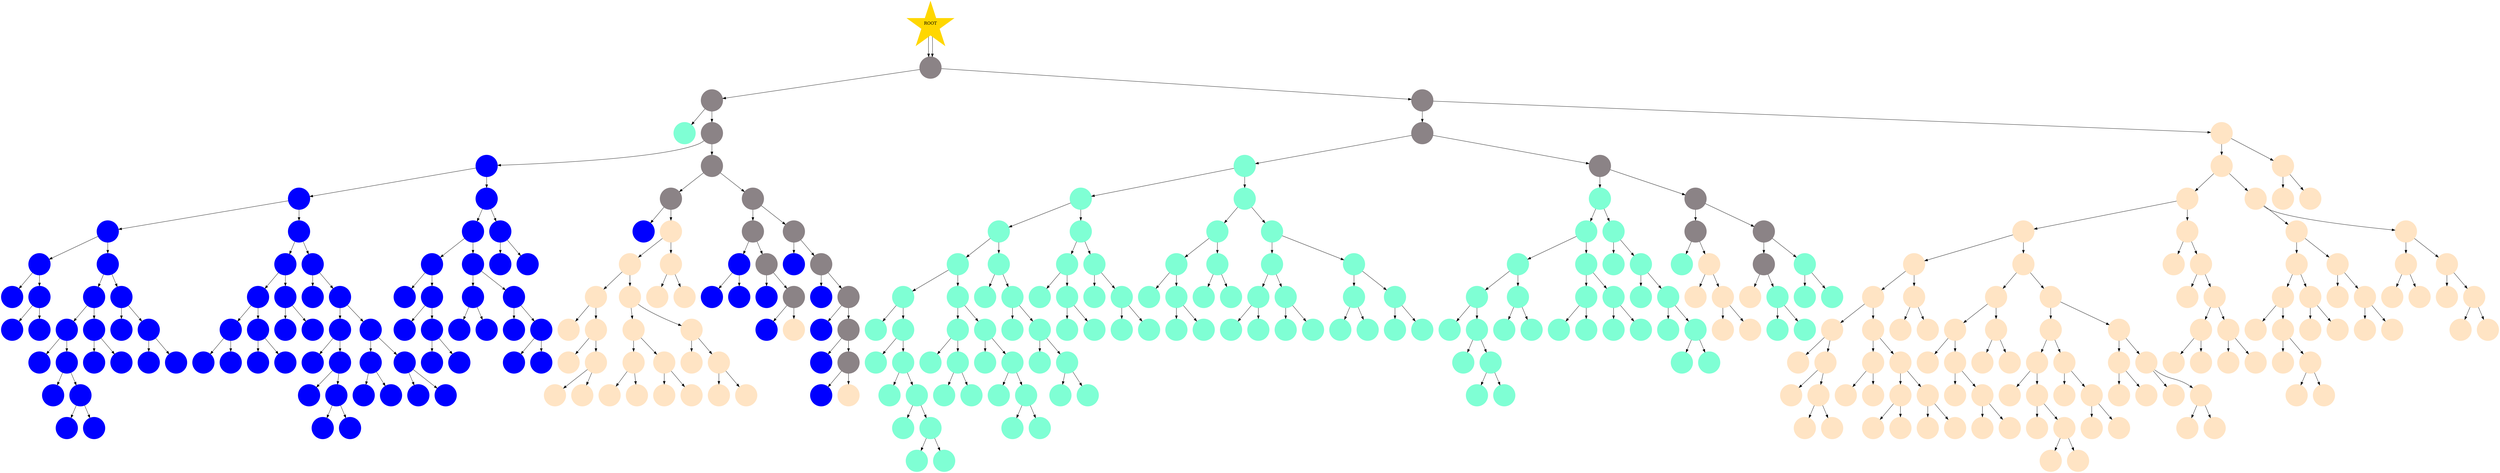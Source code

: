 digraph TreeStructure {

idO7OMZEN8VRBL[shape=point; height=1; width=1;style=filled;color=lavenderblush4;label=<<BR/>lavenderblush4<BR/>>]
ROOTNODE[shape=star;style=filled;color=gold;label=<ROOT>]
ROOTNODE->idO7OMZEN8VRBL
idO7OMZEN8VRBL[shape=point; height=1; width=1;style=filled;color=lavenderblush4;label=<<BR/>lavenderblush4<BR/>>]
ROOTNODE[shape=star;style=filled;color=gold;label=<ROOT>]
ROOTNODE->idO7OMZEN8VRBL
idOUAVME1GF3SV[shape=point; height=1; width=1;style=filled;color=lavenderblush4]
idO7OMZEN8VRBL->idOUAVME1GF3SV
idVHM201339E1F[shape=point; height=1; width=1;style=filled;color=lavenderblush4]
idO7OMZEN8VRBL->idVHM201339E1F
idNMMETEKQ4UU3[shape=point; height=1; width=1;style=filled;color=aquamarine]
idOUAVME1GF3SV->idNMMETEKQ4UU3
id201PONCIGYZA[shape=point; height=1; width=1;style=filled;color=lavenderblush4]
idOUAVME1GF3SV->id201PONCIGYZA
idN3LPL7651LQ7[shape=point; height=1; width=1;style=filled;color=lavenderblush4]
idVHM201339E1F->idN3LPL7651LQ7
idB3MRRQWERWWU[shape=point; height=1; width=1;style=filled;color=bisque]
idVHM201339E1F->idB3MRRQWERWWU
idH0M16YICZFBS[shape=point; height=1; width=1;style=filled;color=blue]
id201PONCIGYZA->idH0M16YICZFBS
idP4DISANMB790[shape=point; height=1; width=1;style=filled;color=lavenderblush4]
id201PONCIGYZA->idP4DISANMB790
idE6WR4B93X08S[shape=point; height=1; width=1;style=filled;color=aquamarine]
idN3LPL7651LQ7->idE6WR4B93X08S
idZ9HA4AO8TB2B[shape=point; height=1; width=1;style=filled;color=lavenderblush4]
idN3LPL7651LQ7->idZ9HA4AO8TB2B
id4LR4FDEDP7QF[shape=point; height=1; width=1;style=filled;color=bisque]
idB3MRRQWERWWU->id4LR4FDEDP7QF
idMADOBW7D1PYN[shape=point; height=1; width=1;style=filled;color=bisque]
idB3MRRQWERWWU->idMADOBW7D1PYN
idAYVUGS2C05Q5[shape=point; height=1; width=1;style=filled;color=blue]
idH0M16YICZFBS->idAYVUGS2C05Q5
idG07KCER2FTH0[shape=point; height=1; width=1;style=filled;color=blue]
idH0M16YICZFBS->idG07KCER2FTH0
id39XBWMYSWW88[shape=point; height=1; width=1;style=filled;color=lavenderblush4]
idP4DISANMB790->id39XBWMYSWW88
idOXVGNSHWGJP6[shape=point; height=1; width=1;style=filled;color=lavenderblush4]
idP4DISANMB790->idOXVGNSHWGJP6
idR7UJHZ83O2H5[shape=point; height=1; width=1;style=filled;color=aquamarine]
idE6WR4B93X08S->idR7UJHZ83O2H5
id5KEYX5NDDDI3[shape=point; height=1; width=1;style=filled;color=aquamarine]
idE6WR4B93X08S->id5KEYX5NDDDI3
id1ZRIYDOKGZIU[shape=point; height=1; width=1;style=filled;color=aquamarine]
idZ9HA4AO8TB2B->id1ZRIYDOKGZIU
id49HSL15SS2IJ[shape=point; height=1; width=1;style=filled;color=lavenderblush4]
idZ9HA4AO8TB2B->id49HSL15SS2IJ
idZUFFWQVP1ESA[shape=point; height=1; width=1;style=filled;color=bisque]
id4LR4FDEDP7QF->idZUFFWQVP1ESA
id0G0ZNBCOC5XX[shape=point; height=1; width=1;style=filled;color=bisque]
id4LR4FDEDP7QF->id0G0ZNBCOC5XX
id375087TZESEC[shape=point; height=1; width=1;style=filled;color=bisque]
idMADOBW7D1PYN->id375087TZESEC
id2AWO54IVCS40[shape=point; height=1; width=1;style=filled;color=bisque]
idMADOBW7D1PYN->id2AWO54IVCS40
idUK98SSH1NMUU[shape=point; height=1; width=1;style=filled;color=blue]
idAYVUGS2C05Q5->idUK98SSH1NMUU
id2X4Y127O3C4V[shape=point; height=1; width=1;style=filled;color=blue]
idAYVUGS2C05Q5->id2X4Y127O3C4V
idB6EXX0VLOSKL[shape=point; height=1; width=1;style=filled;color=blue]
idG07KCER2FTH0->idB6EXX0VLOSKL
idGZGIH1DF4NX1[shape=point; height=1; width=1;style=filled;color=blue]
idG07KCER2FTH0->idGZGIH1DF4NX1
id1SUXBU9SOFDT[shape=point; height=1; width=1;style=filled;color=blue]
id39XBWMYSWW88->id1SUXBU9SOFDT
idRAUVN8C3I1S7[shape=point; height=1; width=1;style=filled;color=bisque]
id39XBWMYSWW88->idRAUVN8C3I1S7
idKAWVKOTAQG90[shape=point; height=1; width=1;style=filled;color=lavenderblush4]
idOXVGNSHWGJP6->idKAWVKOTAQG90
idX0BFOFYL1SKR[shape=point; height=1; width=1;style=filled;color=lavenderblush4]
idOXVGNSHWGJP6->idX0BFOFYL1SKR
idVXM48785XRJ0[shape=point; height=1; width=1;style=filled;color=aquamarine]
idR7UJHZ83O2H5->idVXM48785XRJ0
idU4GX375HF1GR[shape=point; height=1; width=1;style=filled;color=aquamarine]
idR7UJHZ83O2H5->idU4GX375HF1GR
idMNV5X246FSI2[shape=point; height=1; width=1;style=filled;color=aquamarine]
id5KEYX5NDDDI3->idMNV5X246FSI2
idWB8WCFDYL1ML[shape=point; height=1; width=1;style=filled;color=aquamarine]
id5KEYX5NDDDI3->idWB8WCFDYL1ML
id2XCJYGKNRKBH[shape=point; height=1; width=1;style=filled;color=aquamarine]
id1ZRIYDOKGZIU->id2XCJYGKNRKBH
idVNGGCAEEMDYK[shape=point; height=1; width=1;style=filled;color=aquamarine]
id1ZRIYDOKGZIU->idVNGGCAEEMDYK
id1OKWPBTGIARN[shape=point; height=1; width=1;style=filled;color=lavenderblush4]
id49HSL15SS2IJ->id1OKWPBTGIARN
idGZAWFZ01IK1C[shape=point; height=1; width=1;style=filled;color=lavenderblush4]
id49HSL15SS2IJ->idGZAWFZ01IK1C
idNO74EFD63MLR[shape=point; height=1; width=1;style=filled;color=bisque]
idZUFFWQVP1ESA->idNO74EFD63MLR
idDI5E2DPJPOZZ[shape=point; height=1; width=1;style=filled;color=bisque]
idZUFFWQVP1ESA->idDI5E2DPJPOZZ
idVD0WQ5DXIW21[shape=point; height=1; width=1;style=filled;color=bisque]
id0G0ZNBCOC5XX->idVD0WQ5DXIW21
id7FZ9KV06MCUM[shape=point; height=1; width=1;style=filled;color=bisque]
id0G0ZNBCOC5XX->id7FZ9KV06MCUM
idVWS64IZSUNH4[shape=point; height=1; width=1;style=filled;color=blue]
idUK98SSH1NMUU->idVWS64IZSUNH4
idDBJFNMS6MVBD[shape=point; height=1; width=1;style=filled;color=blue]
idUK98SSH1NMUU->idDBJFNMS6MVBD
idS74DIMHNZCOO[shape=point; height=1; width=1;style=filled;color=blue]
id2X4Y127O3C4V->idS74DIMHNZCOO
idM9N29BQAETLX[shape=point; height=1; width=1;style=filled;color=blue]
id2X4Y127O3C4V->idM9N29BQAETLX
idNU39U6Q3CKJF[shape=point; height=1; width=1;style=filled;color=blue]
idB6EXX0VLOSKL->idNU39U6Q3CKJF
idA6DLMMUWLAXD[shape=point; height=1; width=1;style=filled;color=blue]
idB6EXX0VLOSKL->idA6DLMMUWLAXD
idBGJ46JK2NZHW[shape=point; height=1; width=1;style=filled;color=blue]
idGZGIH1DF4NX1->idBGJ46JK2NZHW
id0NU633PLM7U2[shape=point; height=1; width=1;style=filled;color=blue]
idGZGIH1DF4NX1->id0NU633PLM7U2
idC34P7S32DJHH[shape=point; height=1; width=1;style=filled;color=bisque]
idRAUVN8C3I1S7->idC34P7S32DJHH
idHY2NGD3FZUHR[shape=point; height=1; width=1;style=filled;color=bisque]
idRAUVN8C3I1S7->idHY2NGD3FZUHR
idGJNJ5JSSPW6A[shape=point; height=1; width=1;style=filled;color=blue]
idKAWVKOTAQG90->idGJNJ5JSSPW6A
id4W96XA8CU4G1[shape=point; height=1; width=1;style=filled;color=lavenderblush4]
idKAWVKOTAQG90->id4W96XA8CU4G1
idGU7B0JYMW2LP[shape=point; height=1; width=1;style=filled;color=blue]
idX0BFOFYL1SKR->idGU7B0JYMW2LP
idS2UTP4QX2AW3[shape=point; height=1; width=1;style=filled;color=lavenderblush4]
idX0BFOFYL1SKR->idS2UTP4QX2AW3
idPRJM4HSGOXQ2[shape=point; height=1; width=1;style=filled;color=aquamarine]
idVXM48785XRJ0->idPRJM4HSGOXQ2
idD6QHAZ4584YI[shape=point; height=1; width=1;style=filled;color=aquamarine]
idVXM48785XRJ0->idD6QHAZ4584YI
idQMQTCK2Z2S6T[shape=point; height=1; width=1;style=filled;color=aquamarine]
idU4GX375HF1GR->idQMQTCK2Z2S6T
idK4NZ13I7EJPW[shape=point; height=1; width=1;style=filled;color=aquamarine]
idU4GX375HF1GR->idK4NZ13I7EJPW
idGC2RT3L8A7TP[shape=point; height=1; width=1;style=filled;color=aquamarine]
idMNV5X246FSI2->idGC2RT3L8A7TP
idNA90FJ6CN1XP[shape=point; height=1; width=1;style=filled;color=aquamarine]
idMNV5X246FSI2->idNA90FJ6CN1XP
idUL8BA82L68TX[shape=point; height=1; width=1;style=filled;color=aquamarine]
idWB8WCFDYL1ML->idUL8BA82L68TX
idHZYK2QDHTSQP[shape=point; height=1; width=1;style=filled;color=aquamarine]
idWB8WCFDYL1ML->idHZYK2QDHTSQP
idA8TLSRL8AJYP[shape=point; height=1; width=1;style=filled;color=aquamarine]
id2XCJYGKNRKBH->idA8TLSRL8AJYP
idZT03YOEXJS1W[shape=point; height=1; width=1;style=filled;color=aquamarine]
id2XCJYGKNRKBH->idZT03YOEXJS1W
idSLF8LZIS26NM[shape=point; height=1; width=1;style=filled;color=aquamarine]
idVNGGCAEEMDYK->idSLF8LZIS26NM
idACKSA999UFDT[shape=point; height=1; width=1;style=filled;color=aquamarine]
idVNGGCAEEMDYK->idACKSA999UFDT
idBA70IRC79R08[shape=point; height=1; width=1;style=filled;color=aquamarine]
id1OKWPBTGIARN->idBA70IRC79R08
idHRE3AKV5OL52[shape=point; height=1; width=1;style=filled;color=bisque]
id1OKWPBTGIARN->idHRE3AKV5OL52
idET1SSSY5PDQ7[shape=point; height=1; width=1;style=filled;color=lavenderblush4]
idGZAWFZ01IK1C->idET1SSSY5PDQ7
idF1Y30E0PQ0XN[shape=point; height=1; width=1;style=filled;color=aquamarine]
idGZAWFZ01IK1C->idF1Y30E0PQ0XN
idOTE890SN5LZZ[shape=point; height=1; width=1;style=filled;color=bisque]
idNO74EFD63MLR->idOTE890SN5LZZ
id07V9CO8JWGJF[shape=point; height=1; width=1;style=filled;color=bisque]
idNO74EFD63MLR->id07V9CO8JWGJF
idHQMZJ168EU9N[shape=point; height=1; width=1;style=filled;color=bisque]
idDI5E2DPJPOZZ->idHQMZJ168EU9N
idAJ6VAFDKJYCK[shape=point; height=1; width=1;style=filled;color=bisque]
idDI5E2DPJPOZZ->idAJ6VAFDKJYCK
id40LTTUKTEOV3[shape=point; height=1; width=1;style=filled;color=bisque]
idVD0WQ5DXIW21->id40LTTUKTEOV3
id8OFR4WY19YC7[shape=point; height=1; width=1;style=filled;color=bisque]
idVD0WQ5DXIW21->id8OFR4WY19YC7
idWKMCBOCZADFP[shape=point; height=1; width=1;style=filled;color=bisque]
id7FZ9KV06MCUM->idWKMCBOCZADFP
idVT7YFE0IE2Y0[shape=point; height=1; width=1;style=filled;color=bisque]
id7FZ9KV06MCUM->idVT7YFE0IE2Y0
idS6EYAT5CK4IN[shape=point; height=1; width=1;style=filled;color=blue]
idVWS64IZSUNH4->idS6EYAT5CK4IN
id165B0CXE00M0[shape=point; height=1; width=1;style=filled;color=blue]
idVWS64IZSUNH4->id165B0CXE00M0
idO12F33B5ZRY3[shape=point; height=1; width=1;style=filled;color=blue]
idDBJFNMS6MVBD->idO12F33B5ZRY3
id4BGBP9YDOKOZ[shape=point; height=1; width=1;style=filled;color=blue]
idDBJFNMS6MVBD->id4BGBP9YDOKOZ
idFH2WPGTMI721[shape=point; height=1; width=1;style=filled;color=blue]
idS74DIMHNZCOO->idFH2WPGTMI721
id2SGSUE167S2P[shape=point; height=1; width=1;style=filled;color=blue]
idS74DIMHNZCOO->id2SGSUE167S2P
idZNVW3EROUWFX[shape=point; height=1; width=1;style=filled;color=blue]
idM9N29BQAETLX->idZNVW3EROUWFX
idXPS4XFT516RA[shape=point; height=1; width=1;style=filled;color=blue]
idM9N29BQAETLX->idXPS4XFT516RA
idQADAG1Y6F8TY[shape=point; height=1; width=1;style=filled;color=blue]
idNU39U6Q3CKJF->idQADAG1Y6F8TY
idP5101JRFAYAX[shape=point; height=1; width=1;style=filled;color=blue]
idNU39U6Q3CKJF->idP5101JRFAYAX
idDYFWM720R77H[shape=point; height=1; width=1;style=filled;color=blue]
idA6DLMMUWLAXD->idDYFWM720R77H
idDBNUQJKUUEN0[shape=point; height=1; width=1;style=filled;color=blue]
idA6DLMMUWLAXD->idDBNUQJKUUEN0
idK54DXL0YI9C9[shape=point; height=1; width=1;style=filled;color=bisque]
idC34P7S32DJHH->idK54DXL0YI9C9
idXJ3M7KHRLY8R[shape=point; height=1; width=1;style=filled;color=bisque]
idC34P7S32DJHH->idXJ3M7KHRLY8R
idF9I35V92JJTS[shape=point; height=1; width=1;style=filled;color=bisque]
idHY2NGD3FZUHR->idF9I35V92JJTS
idFK7V854L7X0H[shape=point; height=1; width=1;style=filled;color=bisque]
idHY2NGD3FZUHR->idFK7V854L7X0H
idX4JNBGGR0Z3K[shape=point; height=1; width=1;style=filled;color=blue]
idGJNJ5JSSPW6A->idX4JNBGGR0Z3K
id5XGC477MT8YB[shape=point; height=1; width=1;style=filled;color=blue]
idGJNJ5JSSPW6A->id5XGC477MT8YB
id8XTPB6F80FDB[shape=point; height=1; width=1;style=filled;color=blue]
id4W96XA8CU4G1->id8XTPB6F80FDB
idAWFRBIKS1AHM[shape=point; height=1; width=1;style=filled;color=lavenderblush4]
id4W96XA8CU4G1->idAWFRBIKS1AHM
idBZTA7LIX7K2J[shape=point; height=1; width=1;style=filled;color=blue]
idS2UTP4QX2AW3->idBZTA7LIX7K2J
id9VEWGVSYUII7[shape=point; height=1; width=1;style=filled;color=lavenderblush4]
idS2UTP4QX2AW3->id9VEWGVSYUII7
id3L92S1WGFSLD[shape=point; height=1; width=1;style=filled;color=aquamarine]
idPRJM4HSGOXQ2->id3L92S1WGFSLD
id1YWZIHUGMX60[shape=point; height=1; width=1;style=filled;color=aquamarine]
idPRJM4HSGOXQ2->id1YWZIHUGMX60
idO1IUU1LQGSUO[shape=point; height=1; width=1;style=filled;color=aquamarine]
idD6QHAZ4584YI->idO1IUU1LQGSUO
idWDOY6L27NOI9[shape=point; height=1; width=1;style=filled;color=aquamarine]
idD6QHAZ4584YI->idWDOY6L27NOI9
idJWPU0HL4LPEP[shape=point; height=1; width=1;style=filled;color=aquamarine]
idQMQTCK2Z2S6T->idJWPU0HL4LPEP
idDWS6T402EDT9[shape=point; height=1; width=1;style=filled;color=aquamarine]
idQMQTCK2Z2S6T->idDWS6T402EDT9
idSYIUMAAOARKZ[shape=point; height=1; width=1;style=filled;color=aquamarine]
idK4NZ13I7EJPW->idSYIUMAAOARKZ
idS71WSKQWW3ZU[shape=point; height=1; width=1;style=filled;color=aquamarine]
idK4NZ13I7EJPW->idS71WSKQWW3ZU
idGH1990HXDBBH[shape=point; height=1; width=1;style=filled;color=aquamarine]
idGC2RT3L8A7TP->idGH1990HXDBBH
idMCMRKVQGUPZL[shape=point; height=1; width=1;style=filled;color=aquamarine]
idGC2RT3L8A7TP->idMCMRKVQGUPZL
idKH4XIPKH84TZ[shape=point; height=1; width=1;style=filled;color=aquamarine]
idNA90FJ6CN1XP->idKH4XIPKH84TZ
id3YSRUBF2FILC[shape=point; height=1; width=1;style=filled;color=aquamarine]
idNA90FJ6CN1XP->id3YSRUBF2FILC
idGXK75HGRTVIC[shape=point; height=1; width=1;style=filled;color=aquamarine]
idUL8BA82L68TX->idGXK75HGRTVIC
idAA1IOJNNEZYV[shape=point; height=1; width=1;style=filled;color=aquamarine]
idUL8BA82L68TX->idAA1IOJNNEZYV
idIZK1P147OS4Y[shape=point; height=1; width=1;style=filled;color=aquamarine]
idHZYK2QDHTSQP->idIZK1P147OS4Y
id8WPF9XNRYISS[shape=point; height=1; width=1;style=filled;color=aquamarine]
idHZYK2QDHTSQP->id8WPF9XNRYISS
idB3D4D52VR5RZ[shape=point; height=1; width=1;style=filled;color=aquamarine]
idA8TLSRL8AJYP->idB3D4D52VR5RZ
idU8XB8D0N50J9[shape=point; height=1; width=1;style=filled;color=aquamarine]
idA8TLSRL8AJYP->idU8XB8D0N50J9
id0V6EEZS0LTO1[shape=point; height=1; width=1;style=filled;color=aquamarine]
idZT03YOEXJS1W->id0V6EEZS0LTO1
idDP3PR8KFLND7[shape=point; height=1; width=1;style=filled;color=aquamarine]
idZT03YOEXJS1W->idDP3PR8KFLND7
idCJF6DR0W4GJ2[shape=point; height=1; width=1;style=filled;color=aquamarine]
idACKSA999UFDT->idCJF6DR0W4GJ2
idXGGZ1IEQNIUM[shape=point; height=1; width=1;style=filled;color=aquamarine]
idACKSA999UFDT->idXGGZ1IEQNIUM
id18ECU9H3IKB3[shape=point; height=1; width=1;style=filled;color=bisque]
idHRE3AKV5OL52->id18ECU9H3IKB3
idQ3WM2DHEAL9C[shape=point; height=1; width=1;style=filled;color=bisque]
idHRE3AKV5OL52->idQ3WM2DHEAL9C
idVUSTNQNDEQO6[shape=point; height=1; width=1;style=filled;color=bisque]
idET1SSSY5PDQ7->idVUSTNQNDEQO6
idNBLKD6ZP101Z[shape=point; height=1; width=1;style=filled;color=aquamarine]
idET1SSSY5PDQ7->idNBLKD6ZP101Z
id14NVJCI0P7FS[shape=point; height=1; width=1;style=filled;color=aquamarine]
idF1Y30E0PQ0XN->id14NVJCI0P7FS
id8GGDYKQG5UO2[shape=point; height=1; width=1;style=filled;color=aquamarine]
idF1Y30E0PQ0XN->id8GGDYKQG5UO2
id8NK8BYQCYF69[shape=point; height=1; width=1;style=filled;color=bisque]
idOTE890SN5LZZ->id8NK8BYQCYF69
id2B58QVPQA6D3[shape=point; height=1; width=1;style=filled;color=bisque]
idOTE890SN5LZZ->id2B58QVPQA6D3
id8CMQ4WVH7CEQ[shape=point; height=1; width=1;style=filled;color=bisque]
id07V9CO8JWGJF->id8CMQ4WVH7CEQ
id7VL3I15V7PIA[shape=point; height=1; width=1;style=filled;color=bisque]
id07V9CO8JWGJF->id7VL3I15V7PIA
idFLXDX744IMDN[shape=point; height=1; width=1;style=filled;color=bisque]
idAJ6VAFDKJYCK->idFLXDX744IMDN
idZHTRFVW2QXP1[shape=point; height=1; width=1;style=filled;color=bisque]
idAJ6VAFDKJYCK->idZHTRFVW2QXP1
id0NRBYMODNAT0[shape=point; height=1; width=1;style=filled;color=bisque]
id40LTTUKTEOV3->id0NRBYMODNAT0
idKRNDW40SG998[shape=point; height=1; width=1;style=filled;color=bisque]
id40LTTUKTEOV3->idKRNDW40SG998
id2BJXWKRN9YC9[shape=point; height=1; width=1;style=filled;color=bisque]
id8OFR4WY19YC7->id2BJXWKRN9YC9
id9OJR0VZD4T49[shape=point; height=1; width=1;style=filled;color=bisque]
id8OFR4WY19YC7->id9OJR0VZD4T49
id1REJ64PL4HUA[shape=point; height=1; width=1;style=filled;color=bisque]
idWKMCBOCZADFP->id1REJ64PL4HUA
id739CB82OP8IF[shape=point; height=1; width=1;style=filled;color=bisque]
idWKMCBOCZADFP->id739CB82OP8IF
idYG7A84Q2X4VG[shape=point; height=1; width=1;style=filled;color=bisque]
idVT7YFE0IE2Y0->idYG7A84Q2X4VG
idIYA5CB2IAUMX[shape=point; height=1; width=1;style=filled;color=bisque]
idVT7YFE0IE2Y0->idIYA5CB2IAUMX
idZOZZ26M6QQKH[shape=point; height=1; width=1;style=filled;color=blue]
id165B0CXE00M0->idZOZZ26M6QQKH
idTDC5T5SBNYO5[shape=point; height=1; width=1;style=filled;color=blue]
id165B0CXE00M0->idTDC5T5SBNYO5
idIMR5U0PSD1QO[shape=point; height=1; width=1;style=filled;color=blue]
idO12F33B5ZRY3->idIMR5U0PSD1QO
id9RA7Q2OZP4L6[shape=point; height=1; width=1;style=filled;color=blue]
idO12F33B5ZRY3->id9RA7Q2OZP4L6
idMX82TW34F9BB[shape=point; height=1; width=1;style=filled;color=blue]
id4BGBP9YDOKOZ->idMX82TW34F9BB
idAE96Y1S320SW[shape=point; height=1; width=1;style=filled;color=blue]
id4BGBP9YDOKOZ->idAE96Y1S320SW
idIFWUT9D6G1TM[shape=point; height=1; width=1;style=filled;color=blue]
idFH2WPGTMI721->idIFWUT9D6G1TM
idC8V6HLAI9STV[shape=point; height=1; width=1;style=filled;color=blue]
idFH2WPGTMI721->idC8V6HLAI9STV
idUJ2U3X52CKY9[shape=point; height=1; width=1;style=filled;color=blue]
id2SGSUE167S2P->idUJ2U3X52CKY9
id5UVFQC7Q17CG[shape=point; height=1; width=1;style=filled;color=blue]
id2SGSUE167S2P->id5UVFQC7Q17CG
idRL7QE463T4BT[shape=point; height=1; width=1;style=filled;color=blue]
idXPS4XFT516RA->idRL7QE463T4BT
id0OGQR8T6N3GY[shape=point; height=1; width=1;style=filled;color=blue]
idXPS4XFT516RA->id0OGQR8T6N3GY
idD7VT6QU6L17Q[shape=point; height=1; width=1;style=filled;color=blue]
idP5101JRFAYAX->idD7VT6QU6L17Q
idYMMD9JQNK4AV[shape=point; height=1; width=1;style=filled;color=blue]
idP5101JRFAYAX->idYMMD9JQNK4AV
idUL5GQTYIZPLO[shape=point; height=1; width=1;style=filled;color=blue]
idDYFWM720R77H->idUL5GQTYIZPLO
idJLD536LEK4QS[shape=point; height=1; width=1;style=filled;color=blue]
idDYFWM720R77H->idJLD536LEK4QS
idSM688IPMZRFR[shape=point; height=1; width=1;style=filled;color=blue]
idDBNUQJKUUEN0->idSM688IPMZRFR
id04HFFNECEMWE[shape=point; height=1; width=1;style=filled;color=blue]
idDBNUQJKUUEN0->id04HFFNECEMWE
idUA6V7QEU0WXQ[shape=point; height=1; width=1;style=filled;color=bisque]
idK54DXL0YI9C9->idUA6V7QEU0WXQ
id9WT4NLDV2LNS[shape=point; height=1; width=1;style=filled;color=bisque]
idK54DXL0YI9C9->id9WT4NLDV2LNS
idJFBSZ7MYD1IK[shape=point; height=1; width=1;style=filled;color=bisque]
idXJ3M7KHRLY8R->idJFBSZ7MYD1IK
id69N1AYAJ7NDQ[shape=point; height=1; width=1;style=filled;color=bisque]
idXJ3M7KHRLY8R->id69N1AYAJ7NDQ
id2PDK11I68HBX[shape=point; height=1; width=1;style=filled;color=blue]
idAWFRBIKS1AHM->id2PDK11I68HBX
idSFW3CI8ZZ79T[shape=point; height=1; width=1;style=filled;color=bisque]
idAWFRBIKS1AHM->idSFW3CI8ZZ79T
idF2IINEX7AF3N[shape=point; height=1; width=1;style=filled;color=blue]
id9VEWGVSYUII7->idF2IINEX7AF3N
idOL08P82FYVJI[shape=point; height=1; width=1;style=filled;color=lavenderblush4]
id9VEWGVSYUII7->idOL08P82FYVJI
idSKE2B6MNHHHC[shape=point; height=1; width=1;style=filled;color=aquamarine]
id3L92S1WGFSLD->idSKE2B6MNHHHC
idGZAYQK3BLIZK[shape=point; height=1; width=1;style=filled;color=aquamarine]
id3L92S1WGFSLD->idGZAYQK3BLIZK
idNM8LM4S0WK8A[shape=point; height=1; width=1;style=filled;color=aquamarine]
id1YWZIHUGMX60->idNM8LM4S0WK8A
idHMEJHJG51A6L[shape=point; height=1; width=1;style=filled;color=aquamarine]
id1YWZIHUGMX60->idHMEJHJG51A6L
id4M70OBSE0GL7[shape=point; height=1; width=1;style=filled;color=aquamarine]
idWDOY6L27NOI9->id4M70OBSE0GL7
idT56VIISJ2WLF[shape=point; height=1; width=1;style=filled;color=aquamarine]
idWDOY6L27NOI9->idT56VIISJ2WLF
idUVP9ZZT6MBE1[shape=point; height=1; width=1;style=filled;color=aquamarine]
idDWS6T402EDT9->idUVP9ZZT6MBE1
idS9ZGPNTURLC0[shape=point; height=1; width=1;style=filled;color=aquamarine]
idDWS6T402EDT9->idS9ZGPNTURLC0
idIBJLS1B8XVDF[shape=point; height=1; width=1;style=filled;color=aquamarine]
idS71WSKQWW3ZU->idIBJLS1B8XVDF
idUSJFRSBYPE9R[shape=point; height=1; width=1;style=filled;color=aquamarine]
idS71WSKQWW3ZU->idUSJFRSBYPE9R
idYF9MKWUWPKHI[shape=point; height=1; width=1;style=filled;color=aquamarine]
idMCMRKVQGUPZL->idYF9MKWUWPKHI
idWQ8G5WPFM3JN[shape=point; height=1; width=1;style=filled;color=aquamarine]
idMCMRKVQGUPZL->idWQ8G5WPFM3JN
idL40AVKX7ULYZ[shape=point; height=1; width=1;style=filled;color=aquamarine]
idGXK75HGRTVIC->idL40AVKX7ULYZ
id00ETQBX3TWQW[shape=point; height=1; width=1;style=filled;color=aquamarine]
idGXK75HGRTVIC->id00ETQBX3TWQW
idOKMAO7HLXJC1[shape=point; height=1; width=1;style=filled;color=aquamarine]
idAA1IOJNNEZYV->idOKMAO7HLXJC1
idYMK4GAPHLJ50[shape=point; height=1; width=1;style=filled;color=aquamarine]
idAA1IOJNNEZYV->idYMK4GAPHLJ50
idUBPZPMT6TJMI[shape=point; height=1; width=1;style=filled;color=aquamarine]
idIZK1P147OS4Y->idUBPZPMT6TJMI
idTM62FZCC9A7U[shape=point; height=1; width=1;style=filled;color=aquamarine]
idIZK1P147OS4Y->idTM62FZCC9A7U
idEFZZN444C3IN[shape=point; height=1; width=1;style=filled;color=aquamarine]
id8WPF9XNRYISS->idEFZZN444C3IN
idILQ7BUJ1RZYS[shape=point; height=1; width=1;style=filled;color=aquamarine]
id8WPF9XNRYISS->idILQ7BUJ1RZYS
id73XYPZOXT9P0[shape=point; height=1; width=1;style=filled;color=aquamarine]
idB3D4D52VR5RZ->id73XYPZOXT9P0
idJQHTJ50X0XI5[shape=point; height=1; width=1;style=filled;color=aquamarine]
idB3D4D52VR5RZ->idJQHTJ50X0XI5
id9E6ZMP5DGKJE[shape=point; height=1; width=1;style=filled;color=aquamarine]
idU8XB8D0N50J9->id9E6ZMP5DGKJE
idJ0KQGOEUYOR6[shape=point; height=1; width=1;style=filled;color=aquamarine]
idU8XB8D0N50J9->idJ0KQGOEUYOR6
id78J5SDZJC6MR[shape=point; height=1; width=1;style=filled;color=aquamarine]
id0V6EEZS0LTO1->id78J5SDZJC6MR
idKE6MDRHIZJR0[shape=point; height=1; width=1;style=filled;color=aquamarine]
id0V6EEZS0LTO1->idKE6MDRHIZJR0
idH7YQ5A71Y9A4[shape=point; height=1; width=1;style=filled;color=aquamarine]
idDP3PR8KFLND7->idH7YQ5A71Y9A4
idNS3GV68YKGUE[shape=point; height=1; width=1;style=filled;color=aquamarine]
idDP3PR8KFLND7->idNS3GV68YKGUE
idTQOQE1989Y4B[shape=point; height=1; width=1;style=filled;color=aquamarine]
idXGGZ1IEQNIUM->idTQOQE1989Y4B
idF0JGK4LULQDQ[shape=point; height=1; width=1;style=filled;color=aquamarine]
idXGGZ1IEQNIUM->idF0JGK4LULQDQ
id2TKZB4JBC4O8[shape=point; height=1; width=1;style=filled;color=bisque]
idQ3WM2DHEAL9C->id2TKZB4JBC4O8
idXTX8GJMOGJH5[shape=point; height=1; width=1;style=filled;color=bisque]
idQ3WM2DHEAL9C->idXTX8GJMOGJH5
id2MLU3GAJQN99[shape=point; height=1; width=1;style=filled;color=aquamarine]
idNBLKD6ZP101Z->id2MLU3GAJQN99
idX5FXD978ZDC9[shape=point; height=1; width=1;style=filled;color=aquamarine]
idNBLKD6ZP101Z->idX5FXD978ZDC9
idVBVMJL5E9ROE[shape=point; height=1; width=1;style=filled;color=bisque]
id8NK8BYQCYF69->idVBVMJL5E9ROE
id6Z0RO7D0WH3S[shape=point; height=1; width=1;style=filled;color=bisque]
id8NK8BYQCYF69->id6Z0RO7D0WH3S
idEU6Q148WX0A7[shape=point; height=1; width=1;style=filled;color=bisque]
id2B58QVPQA6D3->idEU6Q148WX0A7
id4BGWW1W653K8[shape=point; height=1; width=1;style=filled;color=bisque]
id2B58QVPQA6D3->id4BGWW1W653K8
idG2MUDM9A7MEN[shape=point; height=1; width=1;style=filled;color=bisque]
id8CMQ4WVH7CEQ->idG2MUDM9A7MEN
idOXVH7VV4VFES[shape=point; height=1; width=1;style=filled;color=bisque]
id8CMQ4WVH7CEQ->idOXVH7VV4VFES
id09TYKURC8IPX[shape=point; height=1; width=1;style=filled;color=bisque]
id7VL3I15V7PIA->id09TYKURC8IPX
idRDLSFUQ3TBJ9[shape=point; height=1; width=1;style=filled;color=bisque]
id7VL3I15V7PIA->idRDLSFUQ3TBJ9
idZ6D2X7RHZU0B[shape=point; height=1; width=1;style=filled;color=bisque]
idZHTRFVW2QXP1->idZ6D2X7RHZU0B
idENG48JY72JSF[shape=point; height=1; width=1;style=filled;color=bisque]
idZHTRFVW2QXP1->idENG48JY72JSF
idF6X9QBT6ZARJ[shape=point; height=1; width=1;style=filled;color=bisque]
id0NRBYMODNAT0->idF6X9QBT6ZARJ
id884FYKMJ2HBE[shape=point; height=1; width=1;style=filled;color=bisque]
id0NRBYMODNAT0->id884FYKMJ2HBE
id7GASBOZ5S93D[shape=point; height=1; width=1;style=filled;color=bisque]
idKRNDW40SG998->id7GASBOZ5S93D
idJ9IG26UWF66B[shape=point; height=1; width=1;style=filled;color=bisque]
idKRNDW40SG998->idJ9IG26UWF66B
id4LCDOLY4AWCF[shape=point; height=1; width=1;style=filled;color=bisque]
id9OJR0VZD4T49->id4LCDOLY4AWCF
idUULCMNX9EZP5[shape=point; height=1; width=1;style=filled;color=bisque]
id9OJR0VZD4T49->idUULCMNX9EZP5
idC5C7CGLHG2WP[shape=point; height=1; width=1;style=filled;color=bisque]
idIYA5CB2IAUMX->idC5C7CGLHG2WP
idV3YTYAYKXVT5[shape=point; height=1; width=1;style=filled;color=bisque]
idIYA5CB2IAUMX->idV3YTYAYKXVT5
idAMCQVJUTIQIJ[shape=point; height=1; width=1;style=filled;color=blue]
idIMR5U0PSD1QO->idAMCQVJUTIQIJ
idHK9IE45TOCU2[shape=point; height=1; width=1;style=filled;color=blue]
idIMR5U0PSD1QO->idHK9IE45TOCU2
id81C7R4F0VW8H[shape=point; height=1; width=1;style=filled;color=blue]
id9RA7Q2OZP4L6->id81C7R4F0VW8H
idJ8JHWRWWK4N2[shape=point; height=1; width=1;style=filled;color=blue]
id9RA7Q2OZP4L6->idJ8JHWRWWK4N2
id5J1JXEKJUM9M[shape=point; height=1; width=1;style=filled;color=blue]
idAE96Y1S320SW->id5J1JXEKJUM9M
idHKFHQOKUT6EU[shape=point; height=1; width=1;style=filled;color=blue]
idAE96Y1S320SW->idHKFHQOKUT6EU
id9JNN8ESY4DKT[shape=point; height=1; width=1;style=filled;color=blue]
idIFWUT9D6G1TM->id9JNN8ESY4DKT
idJ3I8ZWU1MI8M[shape=point; height=1; width=1;style=filled;color=blue]
idIFWUT9D6G1TM->idJ3I8ZWU1MI8M
id7UMTER6Z51DD[shape=point; height=1; width=1;style=filled;color=blue]
idC8V6HLAI9STV->id7UMTER6Z51DD
idSHPD7WS8R65E[shape=point; height=1; width=1;style=filled;color=blue]
idC8V6HLAI9STV->idSHPD7WS8R65E
idN73VO8HUQWJN[shape=point; height=1; width=1;style=filled;color=blue]
idRL7QE463T4BT->idN73VO8HUQWJN
id94UDX8DS7YUK[shape=point; height=1; width=1;style=filled;color=blue]
idRL7QE463T4BT->id94UDX8DS7YUK
idEBIXJQ8RAWL4[shape=point; height=1; width=1;style=filled;color=blue]
id0OGQR8T6N3GY->idEBIXJQ8RAWL4
id7FH6KFWB5O45[shape=point; height=1; width=1;style=filled;color=blue]
id0OGQR8T6N3GY->id7FH6KFWB5O45
id069HOMZ055H4[shape=point; height=1; width=1;style=filled;color=blue]
idYMMD9JQNK4AV->id069HOMZ055H4
idYXOR3L198QDY[shape=point; height=1; width=1;style=filled;color=blue]
idYMMD9JQNK4AV->idYXOR3L198QDY
idMLB1HMHBZTKX[shape=point; height=1; width=1;style=filled;color=blue]
id04HFFNECEMWE->idMLB1HMHBZTKX
id8YY9BJJPOUCH[shape=point; height=1; width=1;style=filled;color=blue]
id04HFFNECEMWE->id8YY9BJJPOUCH
idTLKVKSGSBUAU[shape=point; height=1; width=1;style=filled;color=bisque]
id9WT4NLDV2LNS->idTLKVKSGSBUAU
id1AV0JRONEPBW[shape=point; height=1; width=1;style=filled;color=bisque]
id9WT4NLDV2LNS->id1AV0JRONEPBW
idYQK8VK109W5J[shape=point; height=1; width=1;style=filled;color=bisque]
idJFBSZ7MYD1IK->idYQK8VK109W5J
idXBJBA9HPQWAK[shape=point; height=1; width=1;style=filled;color=bisque]
idJFBSZ7MYD1IK->idXBJBA9HPQWAK
idUXW0R7HZU5G3[shape=point; height=1; width=1;style=filled;color=bisque]
id69N1AYAJ7NDQ->idUXW0R7HZU5G3
idXHYL17ZRQI84[shape=point; height=1; width=1;style=filled;color=bisque]
id69N1AYAJ7NDQ->idXHYL17ZRQI84
idOIZYSNOT6BZU[shape=point; height=1; width=1;style=filled;color=blue]
idOL08P82FYVJI->idOIZYSNOT6BZU
idYQ4I5WS8AETE[shape=point; height=1; width=1;style=filled;color=lavenderblush4]
idOL08P82FYVJI->idYQ4I5WS8AETE
idEOKWBA0F092I[shape=point; height=1; width=1;style=filled;color=aquamarine]
idGZAYQK3BLIZK->idEOKWBA0F092I
idQ1KI6P20MWJE[shape=point; height=1; width=1;style=filled;color=aquamarine]
idGZAYQK3BLIZK->idQ1KI6P20MWJE
idF5PHTU5EDVV8[shape=point; height=1; width=1;style=filled;color=aquamarine]
idNM8LM4S0WK8A->idF5PHTU5EDVV8
idG9YM2H74CG4W[shape=point; height=1; width=1;style=filled;color=aquamarine]
idNM8LM4S0WK8A->idG9YM2H74CG4W
idY5M18W7C8SL9[shape=point; height=1; width=1;style=filled;color=aquamarine]
idHMEJHJG51A6L->idY5M18W7C8SL9
idT4THBKXH0NO5[shape=point; height=1; width=1;style=filled;color=aquamarine]
idHMEJHJG51A6L->idT4THBKXH0NO5
idJURC0A8ORYBW[shape=point; height=1; width=1;style=filled;color=aquamarine]
idT56VIISJ2WLF->idJURC0A8ORYBW
idQDUES5KVWZIN[shape=point; height=1; width=1;style=filled;color=aquamarine]
idT56VIISJ2WLF->idQDUES5KVWZIN
id9CBZ8IV2B33W[shape=point; height=1; width=1;style=filled;color=aquamarine]
idJQHTJ50X0XI5->id9CBZ8IV2B33W
idA9GQTBMZMIKI[shape=point; height=1; width=1;style=filled;color=aquamarine]
idJQHTJ50X0XI5->idA9GQTBMZMIKI
id7PZIQ8Z6U3LK[shape=point; height=1; width=1;style=filled;color=aquamarine]
idF0JGK4LULQDQ->id7PZIQ8Z6U3LK
id9H1CJP1OWBSN[shape=point; height=1; width=1;style=filled;color=aquamarine]
idF0JGK4LULQDQ->id9H1CJP1OWBSN
id7GJXFCTY9ADL[shape=point; height=1; width=1;style=filled;color=bisque]
idVBVMJL5E9ROE->id7GJXFCTY9ADL
idT3LP70P1902Y[shape=point; height=1; width=1;style=filled;color=bisque]
idVBVMJL5E9ROE->idT3LP70P1902Y
id8XP75O3Y5LGX[shape=point; height=1; width=1;style=filled;color=bisque]
id6Z0RO7D0WH3S->id8XP75O3Y5LGX
idIB7IXTELUU1J[shape=point; height=1; width=1;style=filled;color=bisque]
id6Z0RO7D0WH3S->idIB7IXTELUU1J
idFXOXB0DYSN13[shape=point; height=1; width=1;style=filled;color=bisque]
idG2MUDM9A7MEN->idFXOXB0DYSN13
idXVA3SUB17CQA[shape=point; height=1; width=1;style=filled;color=bisque]
idG2MUDM9A7MEN->idXVA3SUB17CQA
idB9EOK5FMTB71[shape=point; height=1; width=1;style=filled;color=bisque]
idOXVH7VV4VFES->idB9EOK5FMTB71
idIYFTT8M0Y9WR[shape=point; height=1; width=1;style=filled;color=bisque]
idOXVH7VV4VFES->idIYFTT8M0Y9WR
idAZP30RQSKIYI[shape=point; height=1; width=1;style=filled;color=bisque]
id09TYKURC8IPX->idAZP30RQSKIYI
id0EWSYGIII531[shape=point; height=1; width=1;style=filled;color=bisque]
id09TYKURC8IPX->id0EWSYGIII531
idAVIRF9YZ6SSB[shape=point; height=1; width=1;style=filled;color=bisque]
idRDLSFUQ3TBJ9->idAVIRF9YZ6SSB
idHIMU1YPOC60V[shape=point; height=1; width=1;style=filled;color=bisque]
idRDLSFUQ3TBJ9->idHIMU1YPOC60V
idLBZJ9894HXJO[shape=point; height=1; width=1;style=filled;color=bisque]
idZ6D2X7RHZU0B->idLBZJ9894HXJO
id9SB2R2DUINJ3[shape=point; height=1; width=1;style=filled;color=bisque]
idZ6D2X7RHZU0B->id9SB2R2DUINJ3
idE7GLA26QJB0Q[shape=point; height=1; width=1;style=filled;color=bisque]
idENG48JY72JSF->idE7GLA26QJB0Q
idRR6427PQ2NCV[shape=point; height=1; width=1;style=filled;color=bisque]
idENG48JY72JSF->idRR6427PQ2NCV
idKONSF09ZQ7OL[shape=point; height=1; width=1;style=filled;color=bisque]
id884FYKMJ2HBE->idKONSF09ZQ7OL
id489NY5B32J4Z[shape=point; height=1; width=1;style=filled;color=bisque]
id884FYKMJ2HBE->id489NY5B32J4Z
idJIC8JU4LAEEY[shape=point; height=1; width=1;style=filled;color=blue]
idHK9IE45TOCU2->idJIC8JU4LAEEY
id77V1VK7NHYKA[shape=point; height=1; width=1;style=filled;color=blue]
idHK9IE45TOCU2->id77V1VK7NHYKA
idS6ABZZ6J1BX9[shape=point; height=1; width=1;style=filled;color=blue]
id94UDX8DS7YUK->idS6ABZZ6J1BX9
idM38KQYFFQT5T[shape=point; height=1; width=1;style=filled;color=blue]
id94UDX8DS7YUK->idM38KQYFFQT5T
idU9RJK345DJDI[shape=point; height=1; width=1;style=filled;color=blue]
idEBIXJQ8RAWL4->idU9RJK345DJDI
idUZWT3TVBNQBY[shape=point; height=1; width=1;style=filled;color=blue]
idEBIXJQ8RAWL4->idUZWT3TVBNQBY
idUPLZ7WPL9ATQ[shape=point; height=1; width=1;style=filled;color=blue]
id7FH6KFWB5O45->idUPLZ7WPL9ATQ
idG1BET4V5OGRU[shape=point; height=1; width=1;style=filled;color=blue]
id7FH6KFWB5O45->idG1BET4V5OGRU
id1E5EBNPE3OBP[shape=point; height=1; width=1;style=filled;color=bisque]
id1AV0JRONEPBW->id1E5EBNPE3OBP
idP2KUGWM0CP4K[shape=point; height=1; width=1;style=filled;color=bisque]
id1AV0JRONEPBW->idP2KUGWM0CP4K
idDPPCFNSYYA70[shape=point; height=1; width=1;style=filled;color=bisque]
idYQK8VK109W5J->idDPPCFNSYYA70
idWRNYK6QQRPB4[shape=point; height=1; width=1;style=filled;color=bisque]
idYQK8VK109W5J->idWRNYK6QQRPB4
idOUAAP4AHUKA2[shape=point; height=1; width=1;style=filled;color=bisque]
idXBJBA9HPQWAK->idOUAAP4AHUKA2
idYWWXIS1FNKBY[shape=point; height=1; width=1;style=filled;color=bisque]
idXBJBA9HPQWAK->idYWWXIS1FNKBY
idZ6WYHM35FWZW[shape=point; height=1; width=1;style=filled;color=bisque]
idXHYL17ZRQI84->idZ6WYHM35FWZW
id87UZKM10XHAZ[shape=point; height=1; width=1;style=filled;color=bisque]
idXHYL17ZRQI84->id87UZKM10XHAZ
id34A7BRANI3X6[shape=point; height=1; width=1;style=filled;color=blue]
idYQ4I5WS8AETE->id34A7BRANI3X6
idW9SKFFVX31VG[shape=point; height=1; width=1;style=filled;color=bisque]
idYQ4I5WS8AETE->idW9SKFFVX31VG
idNKPFPCON8SKR[shape=point; height=1; width=1;style=filled;color=aquamarine]
idQ1KI6P20MWJE->idNKPFPCON8SKR
id5YNPD2Y5IUCZ[shape=point; height=1; width=1;style=filled;color=aquamarine]
idQ1KI6P20MWJE->id5YNPD2Y5IUCZ
idFLMO4YMDDRIF[shape=point; height=1; width=1;style=filled;color=aquamarine]
idG9YM2H74CG4W->idFLMO4YMDDRIF
id9JAGLF5QKFBS[shape=point; height=1; width=1;style=filled;color=aquamarine]
idG9YM2H74CG4W->id9JAGLF5QKFBS
idZIUFVM1GSUOH[shape=point; height=1; width=1;style=filled;color=aquamarine]
idT4THBKXH0NO5->idZIUFVM1GSUOH
idSKHHMCD1P9XM[shape=point; height=1; width=1;style=filled;color=aquamarine]
idT4THBKXH0NO5->idSKHHMCD1P9XM
idTNQUP3MORCFZ[shape=point; height=1; width=1;style=filled;color=aquamarine]
idQDUES5KVWZIN->idTNQUP3MORCFZ
idTBNUUD7HK2ZI[shape=point; height=1; width=1;style=filled;color=aquamarine]
idQDUES5KVWZIN->idTBNUUD7HK2ZI
id4FLN2KJH27U8[shape=point; height=1; width=1;style=filled;color=aquamarine]
idA9GQTBMZMIKI->id4FLN2KJH27U8
idAJNBX963KTTQ[shape=point; height=1; width=1;style=filled;color=aquamarine]
idA9GQTBMZMIKI->idAJNBX963KTTQ
idNY4MA0G5D2UW[shape=point; height=1; width=1;style=filled;color=bisque]
idT3LP70P1902Y->idNY4MA0G5D2UW
idZQGM072CGTEV[shape=point; height=1; width=1;style=filled;color=bisque]
idT3LP70P1902Y->idZQGM072CGTEV
idHEGYGIHJGYRH[shape=point; height=1; width=1;style=filled;color=bisque]
id8XP75O3Y5LGX->idHEGYGIHJGYRH
id0XUMQ3602VBD[shape=point; height=1; width=1;style=filled;color=bisque]
id8XP75O3Y5LGX->id0XUMQ3602VBD
idAGVFQZB8MG9Y[shape=point; height=1; width=1;style=filled;color=bisque]
idIB7IXTELUU1J->idAGVFQZB8MG9Y
idTR4FYTJ1WMF5[shape=point; height=1; width=1;style=filled;color=bisque]
idIB7IXTELUU1J->idTR4FYTJ1WMF5
idF4IN0C6G1C2A[shape=point; height=1; width=1;style=filled;color=bisque]
idXVA3SUB17CQA->idF4IN0C6G1C2A
idSNSKKE8UNOPW[shape=point; height=1; width=1;style=filled;color=bisque]
idXVA3SUB17CQA->idSNSKKE8UNOPW
id35385TUDF1V0[shape=point; height=1; width=1;style=filled;color=bisque]
idAZP30RQSKIYI->id35385TUDF1V0
idIV20WARPQVXI[shape=point; height=1; width=1;style=filled;color=bisque]
idAZP30RQSKIYI->idIV20WARPQVXI
id22CIYQMR04K1[shape=point; height=1; width=1;style=filled;color=bisque]
id0EWSYGIII531->id22CIYQMR04K1
idUN2VQY66FRJN[shape=point; height=1; width=1;style=filled;color=bisque]
id0EWSYGIII531->idUN2VQY66FRJN
idX20HDXKO0C2K[shape=point; height=1; width=1;style=filled;color=bisque]
idAVIRF9YZ6SSB->idX20HDXKO0C2K
idWX3X95AMJEC6[shape=point; height=1; width=1;style=filled;color=bisque]
idAVIRF9YZ6SSB->idWX3X95AMJEC6
id2DVBCN7VQWFA[shape=point; height=1; width=1;style=filled;color=bisque]
idHIMU1YPOC60V->id2DVBCN7VQWFA
idLXYFZK3NBASH[shape=point; height=1; width=1;style=filled;color=bisque]
idHIMU1YPOC60V->idLXYFZK3NBASH
id196ZAI00SFKP[shape=point; height=1; width=1;style=filled;color=bisque]
id489NY5B32J4Z->id196ZAI00SFKP
id7Z13TZHH2PRL[shape=point; height=1; width=1;style=filled;color=bisque]
id489NY5B32J4Z->id7Z13TZHH2PRL
idOTG6SJ7EJI1W[shape=point; height=1; width=1;style=filled;color=blue]
id77V1VK7NHYKA->idOTG6SJ7EJI1W
idRXO0AQIC4U79[shape=point; height=1; width=1;style=filled;color=blue]
id77V1VK7NHYKA->idRXO0AQIC4U79
idTFABBG0CGBID[shape=point; height=1; width=1;style=filled;color=blue]
idM38KQYFFQT5T->idTFABBG0CGBID
idMZLY7N5URP33[shape=point; height=1; width=1;style=filled;color=blue]
idM38KQYFFQT5T->idMZLY7N5URP33
idFUGGS5OIYWG0[shape=point; height=1; width=1;style=filled;color=aquamarine]
id5YNPD2Y5IUCZ->idFUGGS5OIYWG0
id6JWV0C481P18[shape=point; height=1; width=1;style=filled;color=aquamarine]
id5YNPD2Y5IUCZ->id6JWV0C481P18
idXHJW38PXLY5V[shape=point; height=1; width=1;style=filled;color=aquamarine]
idSKHHMCD1P9XM->idXHJW38PXLY5V
idO9RWTQPISBPS[shape=point; height=1; width=1;style=filled;color=aquamarine]
idSKHHMCD1P9XM->idO9RWTQPISBPS
idP2X7T3GVLHZ5[shape=point; height=1; width=1;style=filled;color=bisque]
idZQGM072CGTEV->idP2X7T3GVLHZ5
id31NRYNPI4DZF[shape=point; height=1; width=1;style=filled;color=bisque]
idZQGM072CGTEV->id31NRYNPI4DZF
idUV3N15YNYO6T[shape=point; height=1; width=1;style=filled;color=bisque]
idAGVFQZB8MG9Y->idUV3N15YNYO6T
idXC91ESLHRAFG[shape=point; height=1; width=1;style=filled;color=bisque]
idAGVFQZB8MG9Y->idXC91ESLHRAFG
idAGTFU63E23FO[shape=point; height=1; width=1;style=filled;color=bisque]
idTR4FYTJ1WMF5->idAGTFU63E23FO
idIBKY74RX120S[shape=point; height=1; width=1;style=filled;color=bisque]
idTR4FYTJ1WMF5->idIBKY74RX120S
id7623CUMFT3YV[shape=point; height=1; width=1;style=filled;color=bisque]
idSNSKKE8UNOPW->id7623CUMFT3YV
idTSXA0BJUYKDO[shape=point; height=1; width=1;style=filled;color=bisque]
idSNSKKE8UNOPW->idTSXA0BJUYKDO
idOPAZEU4L9NB0[shape=point; height=1; width=1;style=filled;color=bisque]
idIV20WARPQVXI->idOPAZEU4L9NB0
id7ALF2N3OBU5K[shape=point; height=1; width=1;style=filled;color=bisque]
idIV20WARPQVXI->id7ALF2N3OBU5K
idMW25O2BM0LIH[shape=point; height=1; width=1;style=filled;color=bisque]
idUN2VQY66FRJN->idMW25O2BM0LIH
id3SLYY7PW73ZC[shape=point; height=1; width=1;style=filled;color=bisque]
idUN2VQY66FRJN->id3SLYY7PW73ZC
idIPT9UEC64SLK[shape=point; height=1; width=1;style=filled;color=bisque]
idLXYFZK3NBASH->idIPT9UEC64SLK
id92TJMPE59T4W[shape=point; height=1; width=1;style=filled;color=bisque]
idLXYFZK3NBASH->id92TJMPE59T4W
idDS2QZRZ6C65H[shape=point; height=1; width=1;style=filled;color=aquamarine]
id6JWV0C481P18->idDS2QZRZ6C65H
idC6U9LBDVX2TO[shape=point; height=1; width=1;style=filled;color=aquamarine]
id6JWV0C481P18->idC6U9LBDVX2TO
id57LB2CB37PV5[shape=point; height=1; width=1;style=filled;color=bisque]
id7ALF2N3OBU5K->id57LB2CB37PV5
idDJRSSZLSB0YP[shape=point; height=1; width=1;style=filled;color=bisque]
id7ALF2N3OBU5K->idDJRSSZLSB0YP
}
